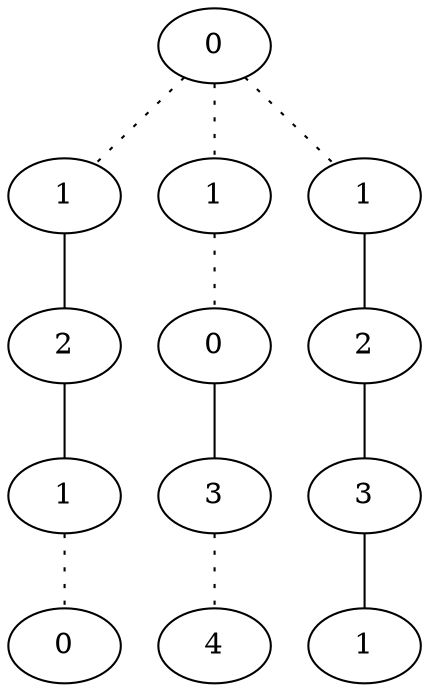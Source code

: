 graph {
a0[label=0];
a1[label=1];
a2[label=2];
a3[label=1];
a4[label=0];
a5[label=1];
a6[label=0];
a7[label=3];
a8[label=4];
a9[label=1];
a10[label=2];
a11[label=3];
a12[label=1];
a0 -- a1 [style=dotted];
a0 -- a5 [style=dotted];
a0 -- a9 [style=dotted];
a1 -- a2;
a2 -- a3;
a3 -- a4 [style=dotted];
a5 -- a6 [style=dotted];
a6 -- a7;
a7 -- a8 [style=dotted];
a9 -- a10;
a10 -- a11;
a11 -- a12;
}
